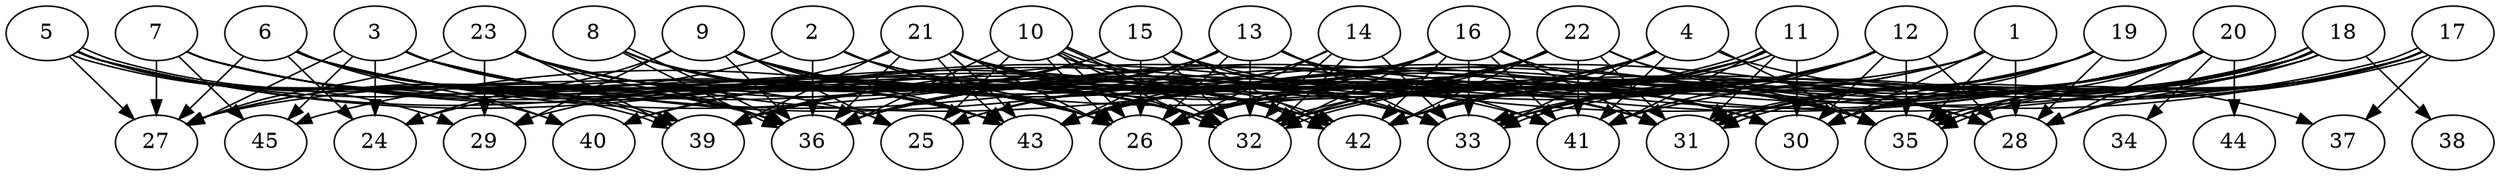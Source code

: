 // DAG automatically generated by daggen at Thu Oct  3 14:07:25 2019
// ./daggen --dot -n 45 --ccr 0.3 --fat 0.9 --regular 0.7 --density 0.9 --mindata 5242880 --maxdata 52428800 
digraph G {
  1 [size="118555307", alpha="0.15", expect_size="35566592"] 
  1 -> 26 [size ="35566592"]
  1 -> 27 [size ="35566592"]
  1 -> 28 [size ="35566592"]
  1 -> 30 [size ="35566592"]
  1 -> 32 [size ="35566592"]
  1 -> 35 [size ="35566592"]
  2 [size="81090560", alpha="0.05", expect_size="24327168"] 
  2 -> 26 [size ="24327168"]
  2 -> 27 [size ="24327168"]
  2 -> 31 [size ="24327168"]
  2 -> 33 [size ="24327168"]
  2 -> 36 [size ="24327168"]
  3 [size="131870720", alpha="0.15", expect_size="39561216"] 
  3 -> 24 [size ="39561216"]
  3 -> 25 [size ="39561216"]
  3 -> 26 [size ="39561216"]
  3 -> 27 [size ="39561216"]
  3 -> 30 [size ="39561216"]
  3 -> 33 [size ="39561216"]
  3 -> 35 [size ="39561216"]
  3 -> 36 [size ="39561216"]
  3 -> 43 [size ="39561216"]
  3 -> 45 [size ="39561216"]
  4 [size="115186347", alpha="0.07", expect_size="34555904"] 
  4 -> 26 [size ="34555904"]
  4 -> 33 [size ="34555904"]
  4 -> 35 [size ="34555904"]
  4 -> 36 [size ="34555904"]
  4 -> 37 [size ="34555904"]
  4 -> 39 [size ="34555904"]
  4 -> 41 [size ="34555904"]
  4 -> 42 [size ="34555904"]
  4 -> 43 [size ="34555904"]
  5 [size="76107093", alpha="0.03", expect_size="22832128"] 
  5 -> 27 [size ="22832128"]
  5 -> 29 [size ="22832128"]
  5 -> 33 [size ="22832128"]
  5 -> 36 [size ="22832128"]
  5 -> 39 [size ="22832128"]
  5 -> 39 [size ="22832128"]
  5 -> 40 [size ="22832128"]
  5 -> 42 [size ="22832128"]
  5 -> 43 [size ="22832128"]
  6 [size="94621013", alpha="0.11", expect_size="28386304"] 
  6 -> 24 [size ="28386304"]
  6 -> 26 [size ="28386304"]
  6 -> 27 [size ="28386304"]
  6 -> 31 [size ="28386304"]
  6 -> 32 [size ="28386304"]
  6 -> 36 [size ="28386304"]
  6 -> 39 [size ="28386304"]
  6 -> 40 [size ="28386304"]
  6 -> 42 [size ="28386304"]
  6 -> 43 [size ="28386304"]
  7 [size="87002453", alpha="0.10", expect_size="26100736"] 
  7 -> 26 [size ="26100736"]
  7 -> 27 [size ="26100736"]
  7 -> 32 [size ="26100736"]
  7 -> 36 [size ="26100736"]
  7 -> 42 [size ="26100736"]
  7 -> 43 [size ="26100736"]
  7 -> 45 [size ="26100736"]
  8 [size="92617387", alpha="0.08", expect_size="27785216"] 
  8 -> 26 [size ="27785216"]
  8 -> 32 [size ="27785216"]
  8 -> 36 [size ="27785216"]
  8 -> 36 [size ="27785216"]
  8 -> 42 [size ="27785216"]
  8 -> 43 [size ="27785216"]
  9 [size="127627947", alpha="0.05", expect_size="38288384"] 
  9 -> 24 [size ="38288384"]
  9 -> 25 [size ="38288384"]
  9 -> 26 [size ="38288384"]
  9 -> 29 [size ="38288384"]
  9 -> 31 [size ="38288384"]
  9 -> 32 [size ="38288384"]
  9 -> 36 [size ="38288384"]
  9 -> 41 [size ="38288384"]
  9 -> 42 [size ="38288384"]
  9 -> 43 [size ="38288384"]
  10 [size="167877973", alpha="0.07", expect_size="50363392"] 
  10 -> 25 [size ="50363392"]
  10 -> 26 [size ="50363392"]
  10 -> 26 [size ="50363392"]
  10 -> 31 [size ="50363392"]
  10 -> 32 [size ="50363392"]
  10 -> 32 [size ="50363392"]
  10 -> 36 [size ="50363392"]
  10 -> 42 [size ="50363392"]
  10 -> 42 [size ="50363392"]
  11 [size="90511360", alpha="0.07", expect_size="27153408"] 
  11 -> 26 [size ="27153408"]
  11 -> 30 [size ="27153408"]
  11 -> 31 [size ="27153408"]
  11 -> 32 [size ="27153408"]
  11 -> 32 [size ="27153408"]
  11 -> 36 [size ="27153408"]
  11 -> 41 [size ="27153408"]
  11 -> 42 [size ="27153408"]
  12 [size="48315733", alpha="0.09", expect_size="14494720"] 
  12 -> 25 [size ="14494720"]
  12 -> 26 [size ="14494720"]
  12 -> 28 [size ="14494720"]
  12 -> 30 [size ="14494720"]
  12 -> 32 [size ="14494720"]
  12 -> 33 [size ="14494720"]
  12 -> 35 [size ="14494720"]
  12 -> 36 [size ="14494720"]
  12 -> 41 [size ="14494720"]
  12 -> 43 [size ="14494720"]
  13 [size="86715733", alpha="0.07", expect_size="26014720"] 
  13 -> 26 [size ="26014720"]
  13 -> 30 [size ="26014720"]
  13 -> 32 [size ="26014720"]
  13 -> 33 [size ="26014720"]
  13 -> 36 [size ="26014720"]
  13 -> 40 [size ="26014720"]
  13 -> 41 [size ="26014720"]
  13 -> 43 [size ="26014720"]
  14 [size="44137813", alpha="0.19", expect_size="13241344"] 
  14 -> 26 [size ="13241344"]
  14 -> 32 [size ="13241344"]
  14 -> 32 [size ="13241344"]
  14 -> 33 [size ="13241344"]
  14 -> 43 [size ="13241344"]
  15 [size="95327573", alpha="0.12", expect_size="28598272"] 
  15 -> 24 [size ="28598272"]
  15 -> 26 [size ="28598272"]
  15 -> 32 [size ="28598272"]
  15 -> 33 [size ="28598272"]
  15 -> 35 [size ="28598272"]
  15 -> 39 [size ="28598272"]
  15 -> 42 [size ="28598272"]
  16 [size="122842453", alpha="0.04", expect_size="36852736"] 
  16 -> 25 [size ="36852736"]
  16 -> 26 [size ="36852736"]
  16 -> 31 [size ="36852736"]
  16 -> 32 [size ="36852736"]
  16 -> 33 [size ="36852736"]
  16 -> 35 [size ="36852736"]
  16 -> 36 [size ="36852736"]
  16 -> 39 [size ="36852736"]
  16 -> 41 [size ="36852736"]
  16 -> 42 [size ="36852736"]
  16 -> 43 [size ="36852736"]
  17 [size="51715413", alpha="0.03", expect_size="15514624"] 
  17 -> 28 [size ="15514624"]
  17 -> 30 [size ="15514624"]
  17 -> 31 [size ="15514624"]
  17 -> 33 [size ="15514624"]
  17 -> 33 [size ="15514624"]
  17 -> 35 [size ="15514624"]
  17 -> 37 [size ="15514624"]
  17 -> 42 [size ="15514624"]
  17 -> 43 [size ="15514624"]
  18 [size="128505173", alpha="0.05", expect_size="38551552"] 
  18 -> 28 [size ="38551552"]
  18 -> 31 [size ="38551552"]
  18 -> 31 [size ="38551552"]
  18 -> 33 [size ="38551552"]
  18 -> 35 [size ="38551552"]
  18 -> 35 [size ="38551552"]
  18 -> 36 [size ="38551552"]
  18 -> 38 [size ="38551552"]
  18 -> 41 [size ="38551552"]
  18 -> 42 [size ="38551552"]
  18 -> 43 [size ="38551552"]
  19 [size="35044693", alpha="0.03", expect_size="10513408"] 
  19 -> 28 [size ="10513408"]
  19 -> 30 [size ="10513408"]
  19 -> 31 [size ="10513408"]
  19 -> 33 [size ="10513408"]
  19 -> 40 [size ="10513408"]
  19 -> 42 [size ="10513408"]
  20 [size="74106880", alpha="0.13", expect_size="22232064"] 
  20 -> 26 [size ="22232064"]
  20 -> 28 [size ="22232064"]
  20 -> 30 [size ="22232064"]
  20 -> 31 [size ="22232064"]
  20 -> 32 [size ="22232064"]
  20 -> 34 [size ="22232064"]
  20 -> 35 [size ="22232064"]
  20 -> 36 [size ="22232064"]
  20 -> 39 [size ="22232064"]
  20 -> 42 [size ="22232064"]
  20 -> 43 [size ="22232064"]
  20 -> 44 [size ="22232064"]
  21 [size="132433920", alpha="0.16", expect_size="39730176"] 
  21 -> 26 [size ="39730176"]
  21 -> 27 [size ="39730176"]
  21 -> 28 [size ="39730176"]
  21 -> 30 [size ="39730176"]
  21 -> 32 [size ="39730176"]
  21 -> 33 [size ="39730176"]
  21 -> 36 [size ="39730176"]
  21 -> 39 [size ="39730176"]
  21 -> 42 [size ="39730176"]
  21 -> 43 [size ="39730176"]
  21 -> 43 [size ="39730176"]
  22 [size="28798293", alpha="0.07", expect_size="8639488"] 
  22 -> 26 [size ="8639488"]
  22 -> 28 [size ="8639488"]
  22 -> 29 [size ="8639488"]
  22 -> 31 [size ="8639488"]
  22 -> 32 [size ="8639488"]
  22 -> 35 [size ="8639488"]
  22 -> 41 [size ="8639488"]
  22 -> 42 [size ="8639488"]
  22 -> 43 [size ="8639488"]
  22 -> 45 [size ="8639488"]
  23 [size="101335040", alpha="0.13", expect_size="30400512"] 
  23 -> 26 [size ="30400512"]
  23 -> 27 [size ="30400512"]
  23 -> 28 [size ="30400512"]
  23 -> 29 [size ="30400512"]
  23 -> 32 [size ="30400512"]
  23 -> 33 [size ="30400512"]
  23 -> 36 [size ="30400512"]
  23 -> 39 [size ="30400512"]
  23 -> 43 [size ="30400512"]
  24 [size="154876587", alpha="0.11", expect_size="46462976"] 
  25 [size="145384107", alpha="0.16", expect_size="43615232"] 
  26 [size="79237120", alpha="0.12", expect_size="23771136"] 
  27 [size="111670613", alpha="0.16", expect_size="33501184"] 
  28 [size="135181653", alpha="0.10", expect_size="40554496"] 
  29 [size="171424427", alpha="0.17", expect_size="51427328"] 
  30 [size="38266880", alpha="0.04", expect_size="11480064"] 
  31 [size="142117547", alpha="0.00", expect_size="42635264"] 
  32 [size="112189440", alpha="0.00", expect_size="33656832"] 
  33 [size="169390080", alpha="0.09", expect_size="50817024"] 
  34 [size="113537707", alpha="0.01", expect_size="34061312"] 
  35 [size="42349227", alpha="0.04", expect_size="12704768"] 
  36 [size="171741867", alpha="0.19", expect_size="51522560"] 
  37 [size="107004587", alpha="0.19", expect_size="32101376"] 
  38 [size="74949973", alpha="0.13", expect_size="22484992"] 
  39 [size="150722560", alpha="0.09", expect_size="45216768"] 
  40 [size="129904640", alpha="0.13", expect_size="38971392"] 
  41 [size="162897920", alpha="0.11", expect_size="48869376"] 
  42 [size="165454507", alpha="0.10", expect_size="49636352"] 
  43 [size="168413867", alpha="0.01", expect_size="50524160"] 
  44 [size="83732480", alpha="0.08", expect_size="25119744"] 
  45 [size="95358293", alpha="0.12", expect_size="28607488"] 
}

